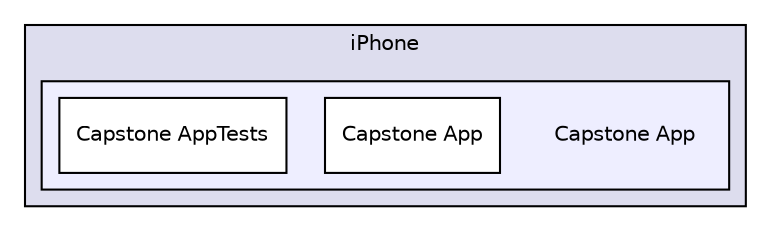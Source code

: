 digraph "iPhone/Capstone App" {
  compound=true
  node [ fontsize="10", fontname="Helvetica"];
  edge [ labelfontsize="10", labelfontname="Helvetica"];
  subgraph clusterdir_fd689aab6aafcd7042bab1c2372031e8 {
    graph [ bgcolor="#ddddee", pencolor="black", label="iPhone" fontname="Helvetica", fontsize="10", URL="dir_fd689aab6aafcd7042bab1c2372031e8.html"]
  subgraph clusterdir_3729d335ef5fdcecce10d0a1c509a407 {
    graph [ bgcolor="#eeeeff", pencolor="black", label="" URL="dir_3729d335ef5fdcecce10d0a1c509a407.html"];
    dir_3729d335ef5fdcecce10d0a1c509a407 [shape=plaintext label="Capstone App"];
    dir_b1280071e9958c5a122fd939bb3a765f [shape=box label="Capstone App" color="black" fillcolor="white" style="filled" URL="dir_b1280071e9958c5a122fd939bb3a765f.html"];
    dir_c37c0362eeb13e6d631089e85ea3cf03 [shape=box label="Capstone AppTests" color="black" fillcolor="white" style="filled" URL="dir_c37c0362eeb13e6d631089e85ea3cf03.html"];
  }
  }
}
